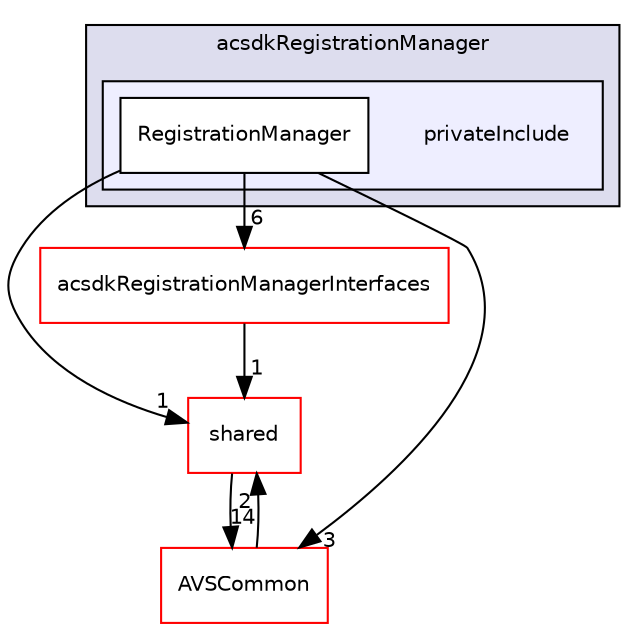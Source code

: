 digraph "/workplace/avs-device-sdk/core/acsdkRegistrationManager/privateInclude" {
  compound=true
  node [ fontsize="10", fontname="Helvetica"];
  edge [ labelfontsize="10", labelfontname="Helvetica"];
  subgraph clusterdir_0e266d38695ca9476ecc895db9e29676 {
    graph [ bgcolor="#ddddee", pencolor="black", label="acsdkRegistrationManager" fontname="Helvetica", fontsize="10", URL="dir_0e266d38695ca9476ecc895db9e29676.html"]
  subgraph clusterdir_4a51e47e48a2d7421cd11c25b8eb2059 {
    graph [ bgcolor="#eeeeff", pencolor="black", label="" URL="dir_4a51e47e48a2d7421cd11c25b8eb2059.html"];
    dir_4a51e47e48a2d7421cd11c25b8eb2059 [shape=plaintext label="privateInclude"];
    dir_e72ec73b058861c5846f27896ae13a2a [shape=box label="RegistrationManager" color="black" fillcolor="white" style="filled" URL="dir_e72ec73b058861c5846f27896ae13a2a.html"];
  }
  }
  dir_9982052f7ce695d12571567315b2fafa [shape=box label="shared" fillcolor="white" style="filled" color="red" URL="dir_9982052f7ce695d12571567315b2fafa.html"];
  dir_13e65effb2bde530b17b3d5eefcd0266 [shape=box label="AVSCommon" fillcolor="white" style="filled" color="red" URL="dir_13e65effb2bde530b17b3d5eefcd0266.html"];
  dir_ebd8ea06bd6775daf5a25f413a4a4aa2 [shape=box label="acsdkRegistrationManagerInterfaces" fillcolor="white" style="filled" color="red" URL="dir_ebd8ea06bd6775daf5a25f413a4a4aa2.html"];
  dir_9982052f7ce695d12571567315b2fafa->dir_13e65effb2bde530b17b3d5eefcd0266 [headlabel="14", labeldistance=1.5 headhref="dir_000598_000017.html"];
  dir_13e65effb2bde530b17b3d5eefcd0266->dir_9982052f7ce695d12571567315b2fafa [headlabel="2", labeldistance=1.5 headhref="dir_000017_000598.html"];
  dir_ebd8ea06bd6775daf5a25f413a4a4aa2->dir_9982052f7ce695d12571567315b2fafa [headlabel="1", labeldistance=1.5 headhref="dir_000484_000598.html"];
  dir_e72ec73b058861c5846f27896ae13a2a->dir_9982052f7ce695d12571567315b2fafa [headlabel="1", labeldistance=1.5 headhref="dir_000481_000598.html"];
  dir_e72ec73b058861c5846f27896ae13a2a->dir_13e65effb2bde530b17b3d5eefcd0266 [headlabel="3", labeldistance=1.5 headhref="dir_000481_000017.html"];
  dir_e72ec73b058861c5846f27896ae13a2a->dir_ebd8ea06bd6775daf5a25f413a4a4aa2 [headlabel="6", labeldistance=1.5 headhref="dir_000481_000484.html"];
}
